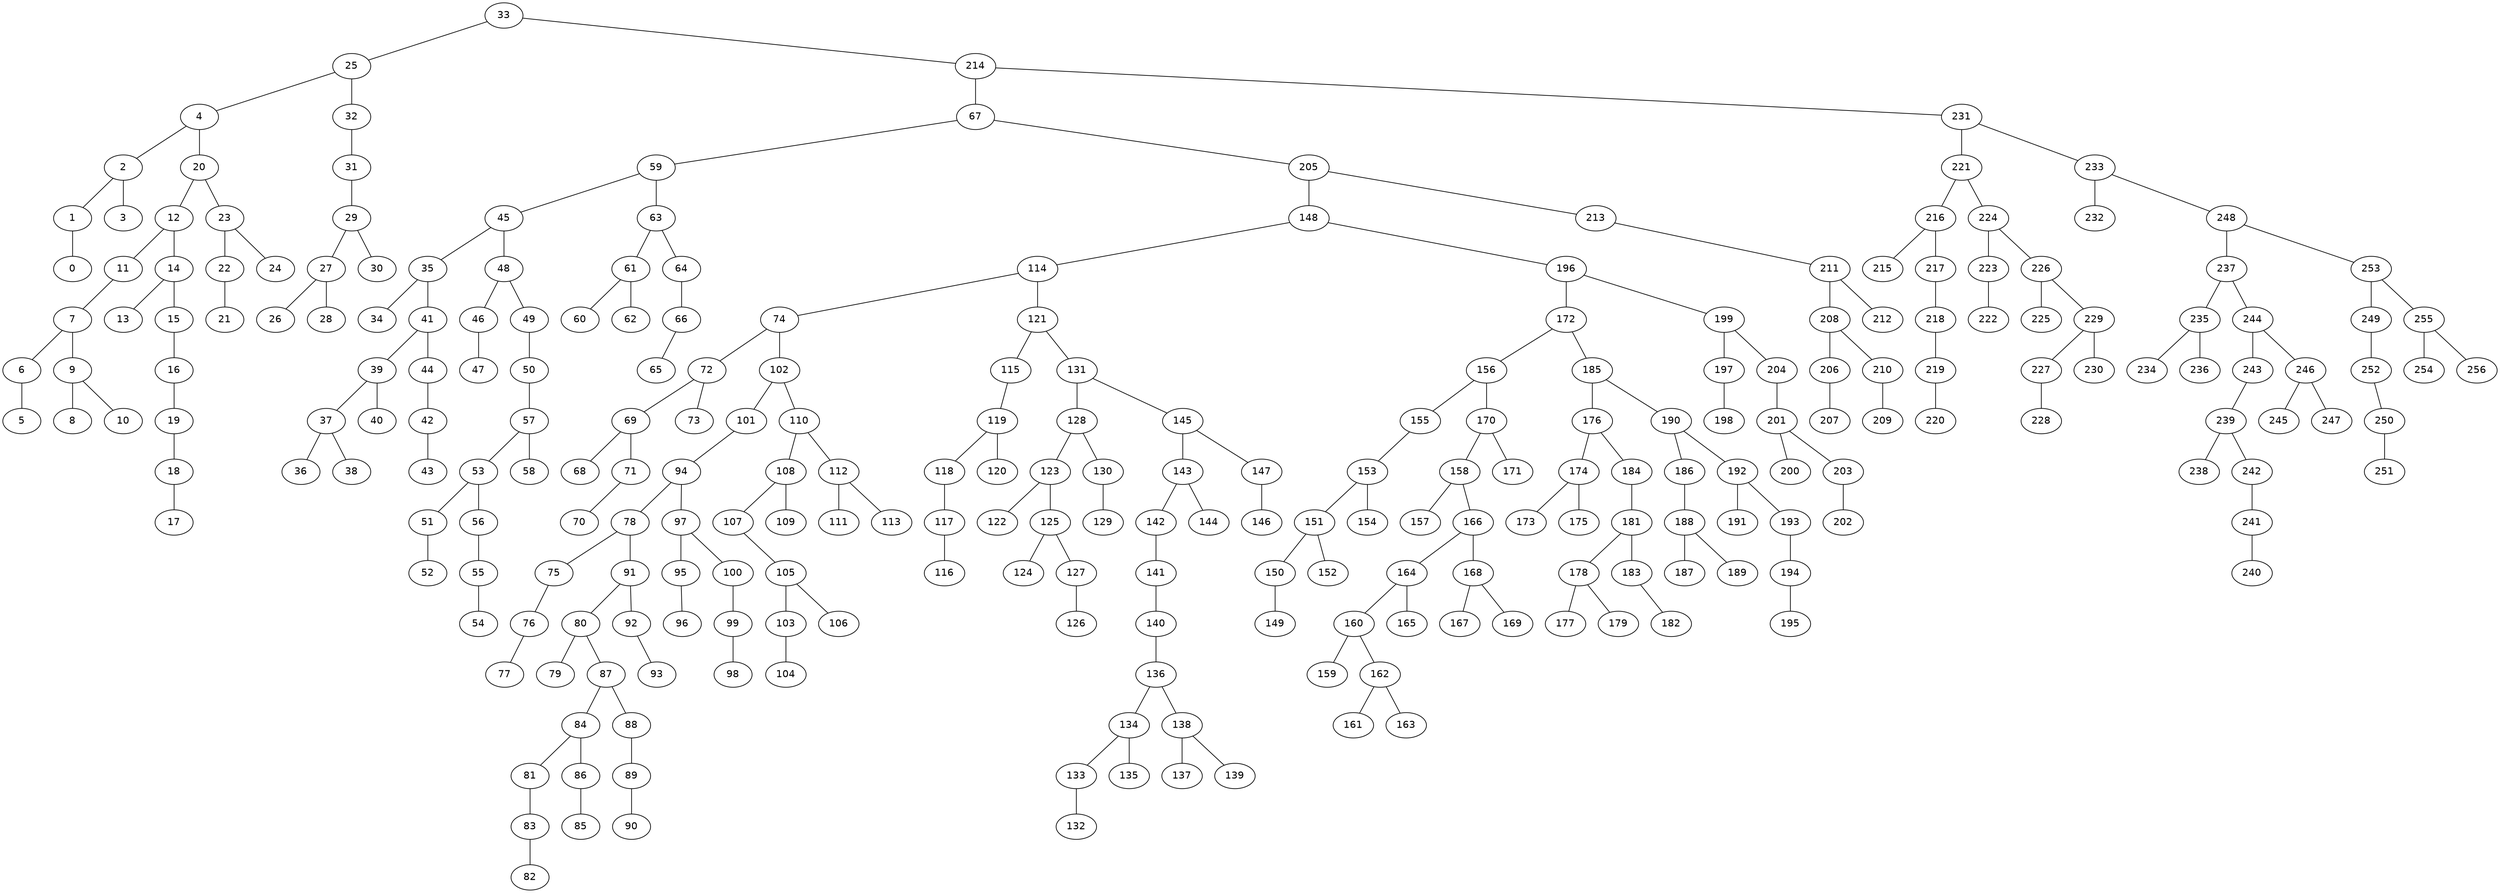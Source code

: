 graph BST {
    node [fontname="Helvetica"];
    33 [label="33"];
    33 -- 25;
    25 [label="25"];
    25 -- 4;
    4 [label="4"];
    4 -- 2;
    2 [label="2"];
    2 -- 1;
    1 [label="1"];
    1 -- 0;
    0 [label="0"];
    2 -- 3;
    3 [label="3"];
    4 -- 20;
    20 [label="20"];
    20 -- 12;
    12 [label="12"];
    12 -- 11;
    11 [label="11"];
    11 -- 7;
    7 [label="7"];
    7 -- 6;
    6 [label="6"];
    6 -- 5;
    5 [label="5"];
    7 -- 9;
    9 [label="9"];
    9 -- 8;
    8 [label="8"];
    9 -- 10;
    10 [label="10"];
    12 -- 14;
    14 [label="14"];
    14 -- 13;
    13 [label="13"];
    14 -- 15;
    15 [label="15"];
    15 -- 16;
    16 [label="16"];
    16 -- 19;
    19 [label="19"];
    19 -- 18;
    18 [label="18"];
    18 -- 17;
    17 [label="17"];
    20 -- 23;
    23 [label="23"];
    23 -- 22;
    22 [label="22"];
    22 -- 21;
    21 [label="21"];
    23 -- 24;
    24 [label="24"];
    25 -- 32;
    32 [label="32"];
    32 -- 31;
    31 [label="31"];
    31 -- 29;
    29 [label="29"];
    29 -- 27;
    27 [label="27"];
    27 -- 26;
    26 [label="26"];
    27 -- 28;
    28 [label="28"];
    29 -- 30;
    30 [label="30"];
    33 -- 214;
    214 [label="214"];
    214 -- 67;
    67 [label="67"];
    67 -- 59;
    59 [label="59"];
    59 -- 45;
    45 [label="45"];
    45 -- 35;
    35 [label="35"];
    35 -- 34;
    34 [label="34"];
    35 -- 41;
    41 [label="41"];
    41 -- 39;
    39 [label="39"];
    39 -- 37;
    37 [label="37"];
    37 -- 36;
    36 [label="36"];
    37 -- 38;
    38 [label="38"];
    39 -- 40;
    40 [label="40"];
    41 -- 44;
    44 [label="44"];
    44 -- 42;
    42 [label="42"];
    42 -- 43;
    43 [label="43"];
    45 -- 48;
    48 [label="48"];
    48 -- 46;
    46 [label="46"];
    46 -- 47;
    47 [label="47"];
    48 -- 49;
    49 [label="49"];
    49 -- 50;
    50 [label="50"];
    50 -- 57;
    57 [label="57"];
    57 -- 53;
    53 [label="53"];
    53 -- 51;
    51 [label="51"];
    51 -- 52;
    52 [label="52"];
    53 -- 56;
    56 [label="56"];
    56 -- 55;
    55 [label="55"];
    55 -- 54;
    54 [label="54"];
    57 -- 58;
    58 [label="58"];
    59 -- 63;
    63 [label="63"];
    63 -- 61;
    61 [label="61"];
    61 -- 60;
    60 [label="60"];
    61 -- 62;
    62 [label="62"];
    63 -- 64;
    64 [label="64"];
    64 -- 66;
    66 [label="66"];
    66 -- 65;
    65 [label="65"];
    67 -- 205;
    205 [label="205"];
    205 -- 148;
    148 [label="148"];
    148 -- 114;
    114 [label="114"];
    114 -- 74;
    74 [label="74"];
    74 -- 72;
    72 [label="72"];
    72 -- 69;
    69 [label="69"];
    69 -- 68;
    68 [label="68"];
    69 -- 71;
    71 [label="71"];
    71 -- 70;
    70 [label="70"];
    72 -- 73;
    73 [label="73"];
    74 -- 102;
    102 [label="102"];
    102 -- 101;
    101 [label="101"];
    101 -- 94;
    94 [label="94"];
    94 -- 78;
    78 [label="78"];
    78 -- 75;
    75 [label="75"];
    75 -- 76;
    76 [label="76"];
    76 -- 77;
    77 [label="77"];
    78 -- 91;
    91 [label="91"];
    91 -- 80;
    80 [label="80"];
    80 -- 79;
    79 [label="79"];
    80 -- 87;
    87 [label="87"];
    87 -- 84;
    84 [label="84"];
    84 -- 81;
    81 [label="81"];
    81 -- 83;
    83 [label="83"];
    83 -- 82;
    82 [label="82"];
    84 -- 86;
    86 [label="86"];
    86 -- 85;
    85 [label="85"];
    87 -- 88;
    88 [label="88"];
    88 -- 89;
    89 [label="89"];
    89 -- 90;
    90 [label="90"];
    91 -- 92;
    92 [label="92"];
    92 -- 93;
    93 [label="93"];
    94 -- 97;
    97 [label="97"];
    97 -- 95;
    95 [label="95"];
    95 -- 96;
    96 [label="96"];
    97 -- 100;
    100 [label="100"];
    100 -- 99;
    99 [label="99"];
    99 -- 98;
    98 [label="98"];
    102 -- 110;
    110 [label="110"];
    110 -- 108;
    108 [label="108"];
    108 -- 107;
    107 [label="107"];
    107 -- 105;
    105 [label="105"];
    105 -- 103;
    103 [label="103"];
    103 -- 104;
    104 [label="104"];
    105 -- 106;
    106 [label="106"];
    108 -- 109;
    109 [label="109"];
    110 -- 112;
    112 [label="112"];
    112 -- 111;
    111 [label="111"];
    112 -- 113;
    113 [label="113"];
    114 -- 121;
    121 [label="121"];
    121 -- 115;
    115 [label="115"];
    115 -- 119;
    119 [label="119"];
    119 -- 118;
    118 [label="118"];
    118 -- 117;
    117 [label="117"];
    117 -- 116;
    116 [label="116"];
    119 -- 120;
    120 [label="120"];
    121 -- 131;
    131 [label="131"];
    131 -- 128;
    128 [label="128"];
    128 -- 123;
    123 [label="123"];
    123 -- 122;
    122 [label="122"];
    123 -- 125;
    125 [label="125"];
    125 -- 124;
    124 [label="124"];
    125 -- 127;
    127 [label="127"];
    127 -- 126;
    126 [label="126"];
    128 -- 130;
    130 [label="130"];
    130 -- 129;
    129 [label="129"];
    131 -- 145;
    145 [label="145"];
    145 -- 143;
    143 [label="143"];
    143 -- 142;
    142 [label="142"];
    142 -- 141;
    141 [label="141"];
    141 -- 140;
    140 [label="140"];
    140 -- 136;
    136 [label="136"];
    136 -- 134;
    134 [label="134"];
    134 -- 133;
    133 [label="133"];
    133 -- 132;
    132 [label="132"];
    134 -- 135;
    135 [label="135"];
    136 -- 138;
    138 [label="138"];
    138 -- 137;
    137 [label="137"];
    138 -- 139;
    139 [label="139"];
    143 -- 144;
    144 [label="144"];
    145 -- 147;
    147 [label="147"];
    147 -- 146;
    146 [label="146"];
    148 -- 196;
    196 [label="196"];
    196 -- 172;
    172 [label="172"];
    172 -- 156;
    156 [label="156"];
    156 -- 155;
    155 [label="155"];
    155 -- 153;
    153 [label="153"];
    153 -- 151;
    151 [label="151"];
    151 -- 150;
    150 [label="150"];
    150 -- 149;
    149 [label="149"];
    151 -- 152;
    152 [label="152"];
    153 -- 154;
    154 [label="154"];
    156 -- 170;
    170 [label="170"];
    170 -- 158;
    158 [label="158"];
    158 -- 157;
    157 [label="157"];
    158 -- 166;
    166 [label="166"];
    166 -- 164;
    164 [label="164"];
    164 -- 160;
    160 [label="160"];
    160 -- 159;
    159 [label="159"];
    160 -- 162;
    162 [label="162"];
    162 -- 161;
    161 [label="161"];
    162 -- 163;
    163 [label="163"];
    164 -- 165;
    165 [label="165"];
    166 -- 168;
    168 [label="168"];
    168 -- 167;
    167 [label="167"];
    168 -- 169;
    169 [label="169"];
    170 -- 171;
    171 [label="171"];
    172 -- 185;
    185 [label="185"];
    185 -- 176;
    176 [label="176"];
    176 -- 174;
    174 [label="174"];
    174 -- 173;
    173 [label="173"];
    174 -- 175;
    175 [label="175"];
    176 -- 184;
    184 [label="184"];
    184 -- 181;
    181 [label="181"];
    181 -- 178;
    178 [label="178"];
    178 -- 177;
    177 [label="177"];
    178 -- 179;
    179 [label="179"];
    181 -- 183;
    183 [label="183"];
    183 -- 182;
    182 [label="182"];
    185 -- 190;
    190 [label="190"];
    190 -- 186;
    186 [label="186"];
    186 -- 188;
    188 [label="188"];
    188 -- 187;
    187 [label="187"];
    188 -- 189;
    189 [label="189"];
    190 -- 192;
    192 [label="192"];
    192 -- 191;
    191 [label="191"];
    192 -- 193;
    193 [label="193"];
    193 -- 194;
    194 [label="194"];
    194 -- 195;
    195 [label="195"];
    196 -- 199;
    199 [label="199"];
    199 -- 197;
    197 [label="197"];
    197 -- 198;
    198 [label="198"];
    199 -- 204;
    204 [label="204"];
    204 -- 201;
    201 [label="201"];
    201 -- 200;
    200 [label="200"];
    201 -- 203;
    203 [label="203"];
    203 -- 202;
    202 [label="202"];
    205 -- 213;
    213 [label="213"];
    213 -- 211;
    211 [label="211"];
    211 -- 208;
    208 [label="208"];
    208 -- 206;
    206 [label="206"];
    206 -- 207;
    207 [label="207"];
    208 -- 210;
    210 [label="210"];
    210 -- 209;
    209 [label="209"];
    211 -- 212;
    212 [label="212"];
    214 -- 231;
    231 [label="231"];
    231 -- 221;
    221 [label="221"];
    221 -- 216;
    216 [label="216"];
    216 -- 215;
    215 [label="215"];
    216 -- 217;
    217 [label="217"];
    217 -- 218;
    218 [label="218"];
    218 -- 219;
    219 [label="219"];
    219 -- 220;
    220 [label="220"];
    221 -- 224;
    224 [label="224"];
    224 -- 223;
    223 [label="223"];
    223 -- 222;
    222 [label="222"];
    224 -- 226;
    226 [label="226"];
    226 -- 225;
    225 [label="225"];
    226 -- 229;
    229 [label="229"];
    229 -- 227;
    227 [label="227"];
    227 -- 228;
    228 [label="228"];
    229 -- 230;
    230 [label="230"];
    231 -- 233;
    233 [label="233"];
    233 -- 232;
    232 [label="232"];
    233 -- 248;
    248 [label="248"];
    248 -- 237;
    237 [label="237"];
    237 -- 235;
    235 [label="235"];
    235 -- 234;
    234 [label="234"];
    235 -- 236;
    236 [label="236"];
    237 -- 244;
    244 [label="244"];
    244 -- 243;
    243 [label="243"];
    243 -- 239;
    239 [label="239"];
    239 -- 238;
    238 [label="238"];
    239 -- 242;
    242 [label="242"];
    242 -- 241;
    241 [label="241"];
    241 -- 240;
    240 [label="240"];
    244 -- 246;
    246 [label="246"];
    246 -- 245;
    245 [label="245"];
    246 -- 247;
    247 [label="247"];
    248 -- 253;
    253 [label="253"];
    253 -- 249;
    249 [label="249"];
    249 -- 252;
    252 [label="252"];
    252 -- 250;
    250 [label="250"];
    250 -- 251;
    251 [label="251"];
    253 -- 255;
    255 [label="255"];
    255 -- 254;
    254 [label="254"];
    255 -- 256;
    256 [label="256"];
}
